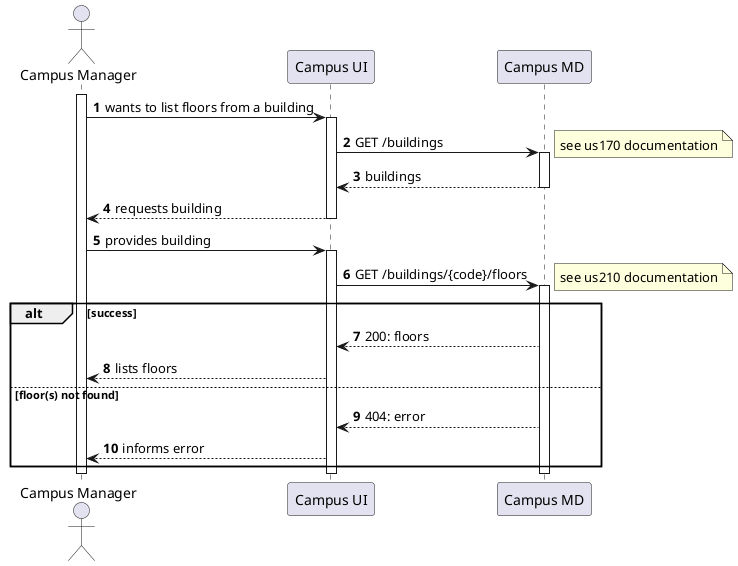 @startuml
autonumber

actor "Campus Manager" as usr

participant "Campus UI" as ui

'TODO: call it just 'MD'?
participant "Campus MD" as md

activate usr
    usr -> ui : wants to list floors from a building
    activate ui
        ui -> md : GET /buildings
        activate md
            note right : see us170 documentation
            md --> ui : buildings
        deactivate md
        ui --> usr : requests building
    deactivate ui

    usr -> ui : provides building
    activate ui
        ui -> md : GET /buildings/{code}/floors
        activate md
            note right : see us210 documentation
            alt success
                md --> ui : 200: floors
                ui --> usr : lists floors
            else floor(s) not found
                md --> ui : 404: error
                ui --> usr : informs error
            end
        deactivate md
    deactivate ui
deactivate usr

@enduml
